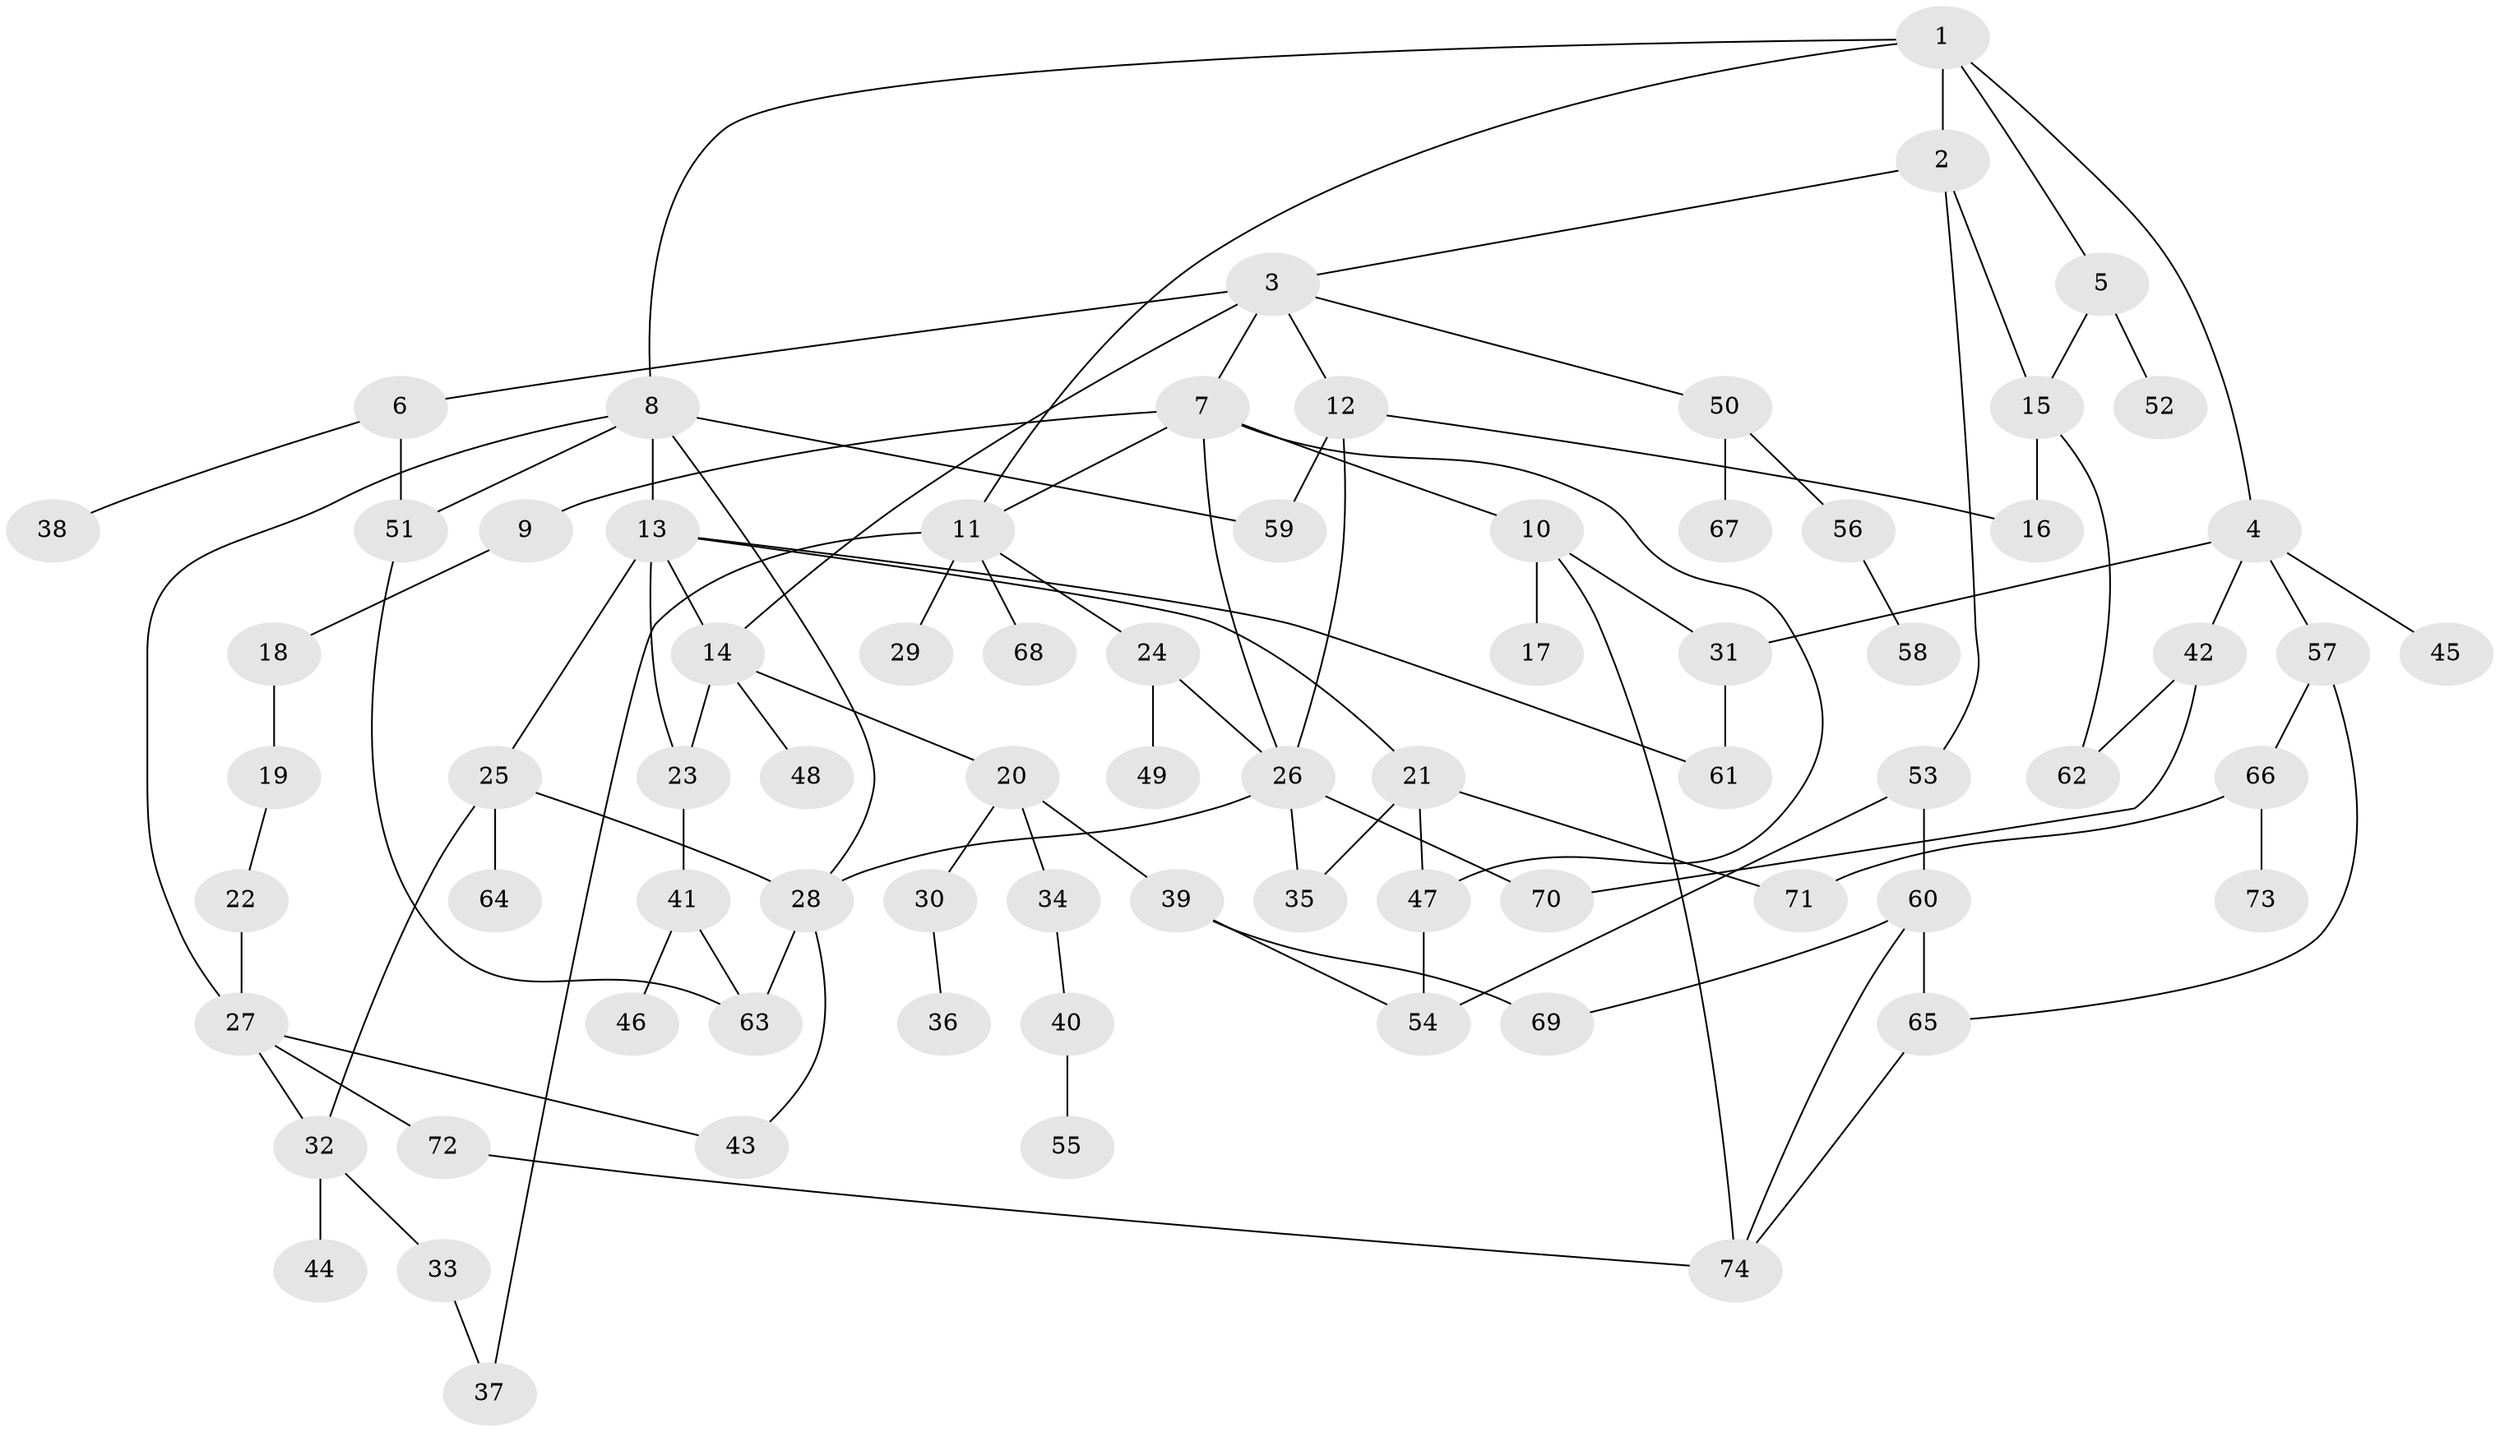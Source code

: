 // coarse degree distribution, {5: 0.1111111111111111, 4: 0.15555555555555556, 6: 0.06666666666666667, 3: 0.13333333333333333, 2: 0.26666666666666666, 7: 0.044444444444444446, 1: 0.2, 8: 0.022222222222222223}
// Generated by graph-tools (version 1.1) at 2025/48/03/04/25 22:48:53]
// undirected, 74 vertices, 104 edges
graph export_dot {
  node [color=gray90,style=filled];
  1;
  2;
  3;
  4;
  5;
  6;
  7;
  8;
  9;
  10;
  11;
  12;
  13;
  14;
  15;
  16;
  17;
  18;
  19;
  20;
  21;
  22;
  23;
  24;
  25;
  26;
  27;
  28;
  29;
  30;
  31;
  32;
  33;
  34;
  35;
  36;
  37;
  38;
  39;
  40;
  41;
  42;
  43;
  44;
  45;
  46;
  47;
  48;
  49;
  50;
  51;
  52;
  53;
  54;
  55;
  56;
  57;
  58;
  59;
  60;
  61;
  62;
  63;
  64;
  65;
  66;
  67;
  68;
  69;
  70;
  71;
  72;
  73;
  74;
  1 -- 2;
  1 -- 4;
  1 -- 5;
  1 -- 8;
  1 -- 11;
  2 -- 3;
  2 -- 15;
  2 -- 53;
  3 -- 6;
  3 -- 7;
  3 -- 12;
  3 -- 14;
  3 -- 50;
  4 -- 42;
  4 -- 45;
  4 -- 57;
  4 -- 31;
  5 -- 52;
  5 -- 15;
  6 -- 38;
  6 -- 51;
  7 -- 9;
  7 -- 10;
  7 -- 11;
  7 -- 26;
  7 -- 47;
  8 -- 13;
  8 -- 27;
  8 -- 28;
  8 -- 51;
  8 -- 59;
  9 -- 18;
  10 -- 17;
  10 -- 31;
  10 -- 74;
  11 -- 24;
  11 -- 29;
  11 -- 68;
  11 -- 37;
  12 -- 59;
  12 -- 26;
  12 -- 16;
  13 -- 21;
  13 -- 25;
  13 -- 61;
  13 -- 14;
  13 -- 23;
  14 -- 20;
  14 -- 23;
  14 -- 48;
  15 -- 16;
  15 -- 62;
  18 -- 19;
  19 -- 22;
  20 -- 30;
  20 -- 34;
  20 -- 39;
  21 -- 35;
  21 -- 71;
  21 -- 47;
  22 -- 27;
  23 -- 41;
  24 -- 49;
  24 -- 26;
  25 -- 28;
  25 -- 32;
  25 -- 64;
  26 -- 70;
  26 -- 28;
  26 -- 35;
  27 -- 72;
  27 -- 32;
  27 -- 43;
  28 -- 43;
  28 -- 63;
  30 -- 36;
  31 -- 61;
  32 -- 33;
  32 -- 44;
  33 -- 37;
  34 -- 40;
  39 -- 54;
  39 -- 69;
  40 -- 55;
  41 -- 46;
  41 -- 63;
  42 -- 62;
  42 -- 70;
  47 -- 54;
  50 -- 56;
  50 -- 67;
  51 -- 63;
  53 -- 60;
  53 -- 54;
  56 -- 58;
  57 -- 66;
  57 -- 65;
  60 -- 65;
  60 -- 74;
  60 -- 69;
  65 -- 74;
  66 -- 71;
  66 -- 73;
  72 -- 74;
}
